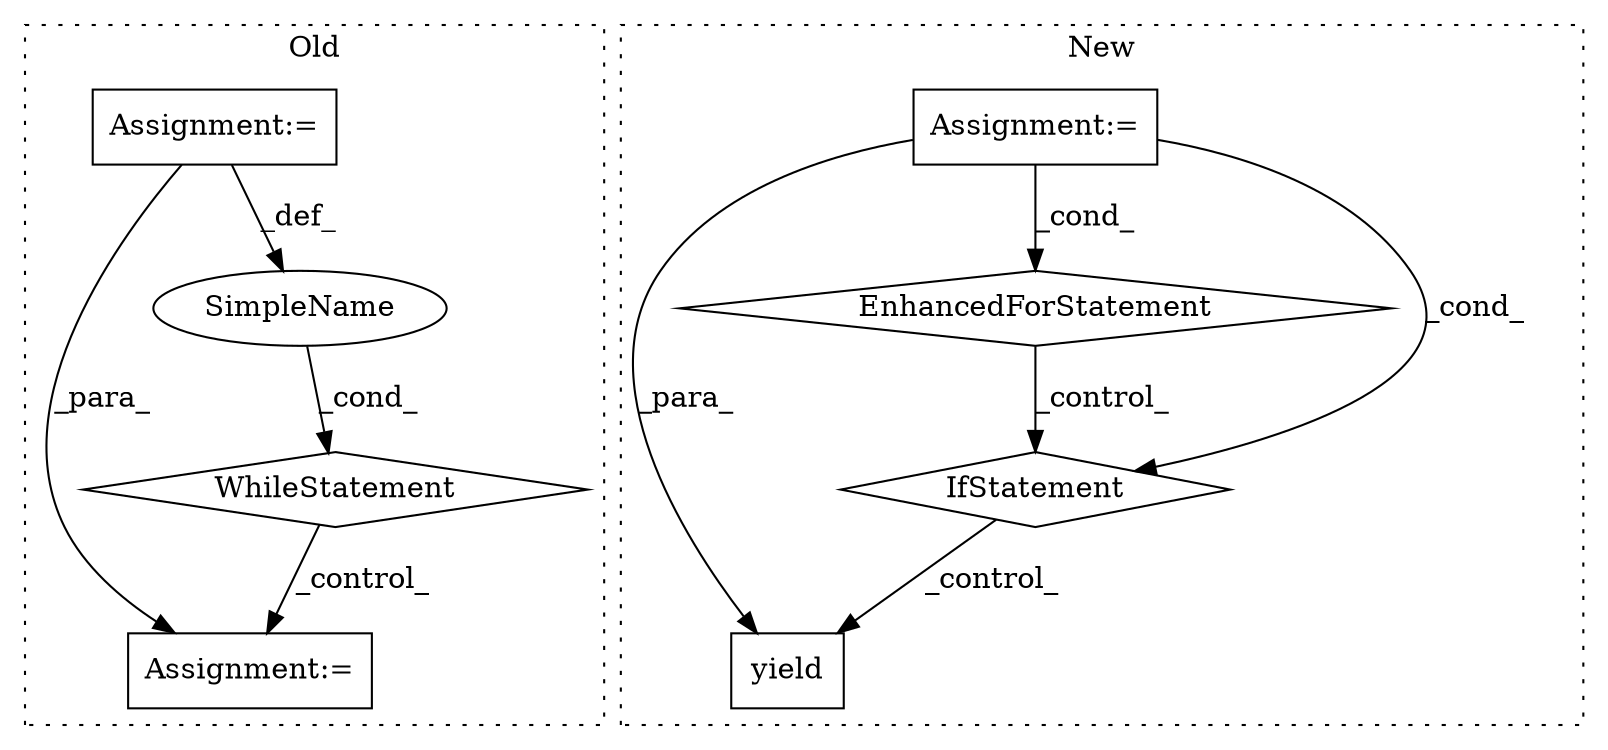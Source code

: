 digraph G {
subgraph cluster0 {
1 [label="WhileStatement" a="61" s="1667,1696" l="7,2" shape="diamond"];
3 [label="Assignment:=" a="7" s="1807" l="2" shape="box"];
6 [label="SimpleName" a="42" s="" l="" shape="ellipse"];
7 [label="Assignment:=" a="7" s="1529" l="2" shape="box"];
label = "Old";
style="dotted";
}
subgraph cluster1 {
2 [label="yield" a="112" s="1841" l="16" shape="box"];
4 [label="EnhancedForStatement" a="70" s="1683,1790" l="53,2" shape="diamond"];
5 [label="Assignment:=" a="7" s="1683,1790" l="53,2" shape="box"];
8 [label="IfStatement" a="25" s="1800,1829" l="4,2" shape="diamond"];
label = "New";
style="dotted";
}
1 -> 3 [label="_control_"];
4 -> 8 [label="_control_"];
5 -> 2 [label="_para_"];
5 -> 4 [label="_cond_"];
5 -> 8 [label="_cond_"];
6 -> 1 [label="_cond_"];
7 -> 6 [label="_def_"];
7 -> 3 [label="_para_"];
8 -> 2 [label="_control_"];
}